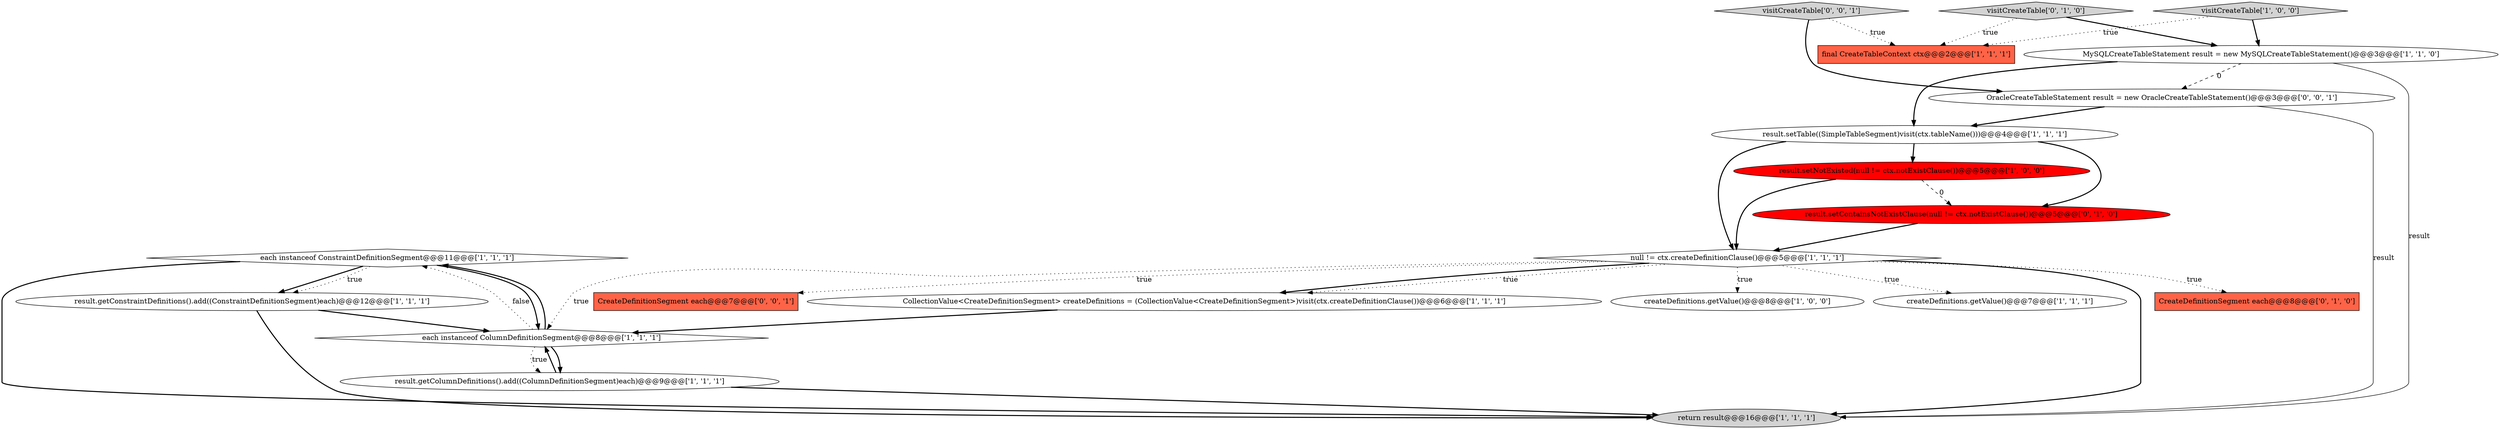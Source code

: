 digraph {
12 [style = filled, label = "each instanceof ConstraintDefinitionSegment@@@11@@@['1', '1', '1']", fillcolor = white, shape = diamond image = "AAA0AAABBB1BBB"];
14 [style = filled, label = "result.setContainsNotExistClause(null != ctx.notExistClause())@@@5@@@['0', '1', '0']", fillcolor = red, shape = ellipse image = "AAA1AAABBB2BBB"];
3 [style = filled, label = "null != ctx.createDefinitionClause()@@@5@@@['1', '1', '1']", fillcolor = white, shape = diamond image = "AAA0AAABBB1BBB"];
2 [style = filled, label = "createDefinitions.getValue()@@@8@@@['1', '0', '0']", fillcolor = white, shape = ellipse image = "AAA0AAABBB1BBB"];
7 [style = filled, label = "return result@@@16@@@['1', '1', '1']", fillcolor = lightgray, shape = ellipse image = "AAA0AAABBB1BBB"];
13 [style = filled, label = "createDefinitions.getValue()@@@7@@@['1', '1', '1']", fillcolor = white, shape = ellipse image = "AAA0AAABBB1BBB"];
8 [style = filled, label = "each instanceof ColumnDefinitionSegment@@@8@@@['1', '1', '1']", fillcolor = white, shape = diamond image = "AAA0AAABBB1BBB"];
15 [style = filled, label = "CreateDefinitionSegment each@@@8@@@['0', '1', '0']", fillcolor = tomato, shape = box image = "AAA0AAABBB2BBB"];
10 [style = filled, label = "result.getConstraintDefinitions().add((ConstraintDefinitionSegment)each)@@@12@@@['1', '1', '1']", fillcolor = white, shape = ellipse image = "AAA0AAABBB1BBB"];
0 [style = filled, label = "final CreateTableContext ctx@@@2@@@['1', '1', '1']", fillcolor = tomato, shape = box image = "AAA0AAABBB1BBB"];
11 [style = filled, label = "visitCreateTable['1', '0', '0']", fillcolor = lightgray, shape = diamond image = "AAA0AAABBB1BBB"];
16 [style = filled, label = "visitCreateTable['0', '1', '0']", fillcolor = lightgray, shape = diamond image = "AAA0AAABBB2BBB"];
17 [style = filled, label = "OracleCreateTableStatement result = new OracleCreateTableStatement()@@@3@@@['0', '0', '1']", fillcolor = white, shape = ellipse image = "AAA0AAABBB3BBB"];
1 [style = filled, label = "MySQLCreateTableStatement result = new MySQLCreateTableStatement()@@@3@@@['1', '1', '0']", fillcolor = white, shape = ellipse image = "AAA0AAABBB1BBB"];
18 [style = filled, label = "CreateDefinitionSegment each@@@7@@@['0', '0', '1']", fillcolor = tomato, shape = box image = "AAA0AAABBB3BBB"];
4 [style = filled, label = "result.setTable((SimpleTableSegment)visit(ctx.tableName()))@@@4@@@['1', '1', '1']", fillcolor = white, shape = ellipse image = "AAA0AAABBB1BBB"];
6 [style = filled, label = "CollectionValue<CreateDefinitionSegment> createDefinitions = (CollectionValue<CreateDefinitionSegment>)visit(ctx.createDefinitionClause())@@@6@@@['1', '1', '1']", fillcolor = white, shape = ellipse image = "AAA0AAABBB1BBB"];
5 [style = filled, label = "result.setNotExisted(null != ctx.notExistClause())@@@5@@@['1', '0', '0']", fillcolor = red, shape = ellipse image = "AAA1AAABBB1BBB"];
9 [style = filled, label = "result.getColumnDefinitions().add((ColumnDefinitionSegment)each)@@@9@@@['1', '1', '1']", fillcolor = white, shape = ellipse image = "AAA0AAABBB1BBB"];
19 [style = filled, label = "visitCreateTable['0', '0', '1']", fillcolor = lightgray, shape = diamond image = "AAA0AAABBB3BBB"];
5->3 [style = bold, label=""];
14->3 [style = bold, label=""];
4->3 [style = bold, label=""];
1->4 [style = bold, label=""];
4->14 [style = bold, label=""];
5->14 [style = dashed, label="0"];
8->12 [style = dotted, label="false"];
11->1 [style = bold, label=""];
17->7 [style = solid, label="result"];
17->4 [style = bold, label=""];
3->6 [style = bold, label=""];
19->17 [style = bold, label=""];
3->6 [style = dotted, label="true"];
9->7 [style = bold, label=""];
9->8 [style = bold, label=""];
10->7 [style = bold, label=""];
12->7 [style = bold, label=""];
1->7 [style = solid, label="result"];
12->10 [style = bold, label=""];
1->17 [style = dashed, label="0"];
16->0 [style = dotted, label="true"];
10->8 [style = bold, label=""];
12->10 [style = dotted, label="true"];
3->7 [style = bold, label=""];
16->1 [style = bold, label=""];
12->8 [style = bold, label=""];
19->0 [style = dotted, label="true"];
11->0 [style = dotted, label="true"];
3->15 [style = dotted, label="true"];
3->18 [style = dotted, label="true"];
6->8 [style = bold, label=""];
8->9 [style = bold, label=""];
8->9 [style = dotted, label="true"];
3->8 [style = dotted, label="true"];
4->5 [style = bold, label=""];
8->12 [style = bold, label=""];
3->13 [style = dotted, label="true"];
3->2 [style = dotted, label="true"];
}
